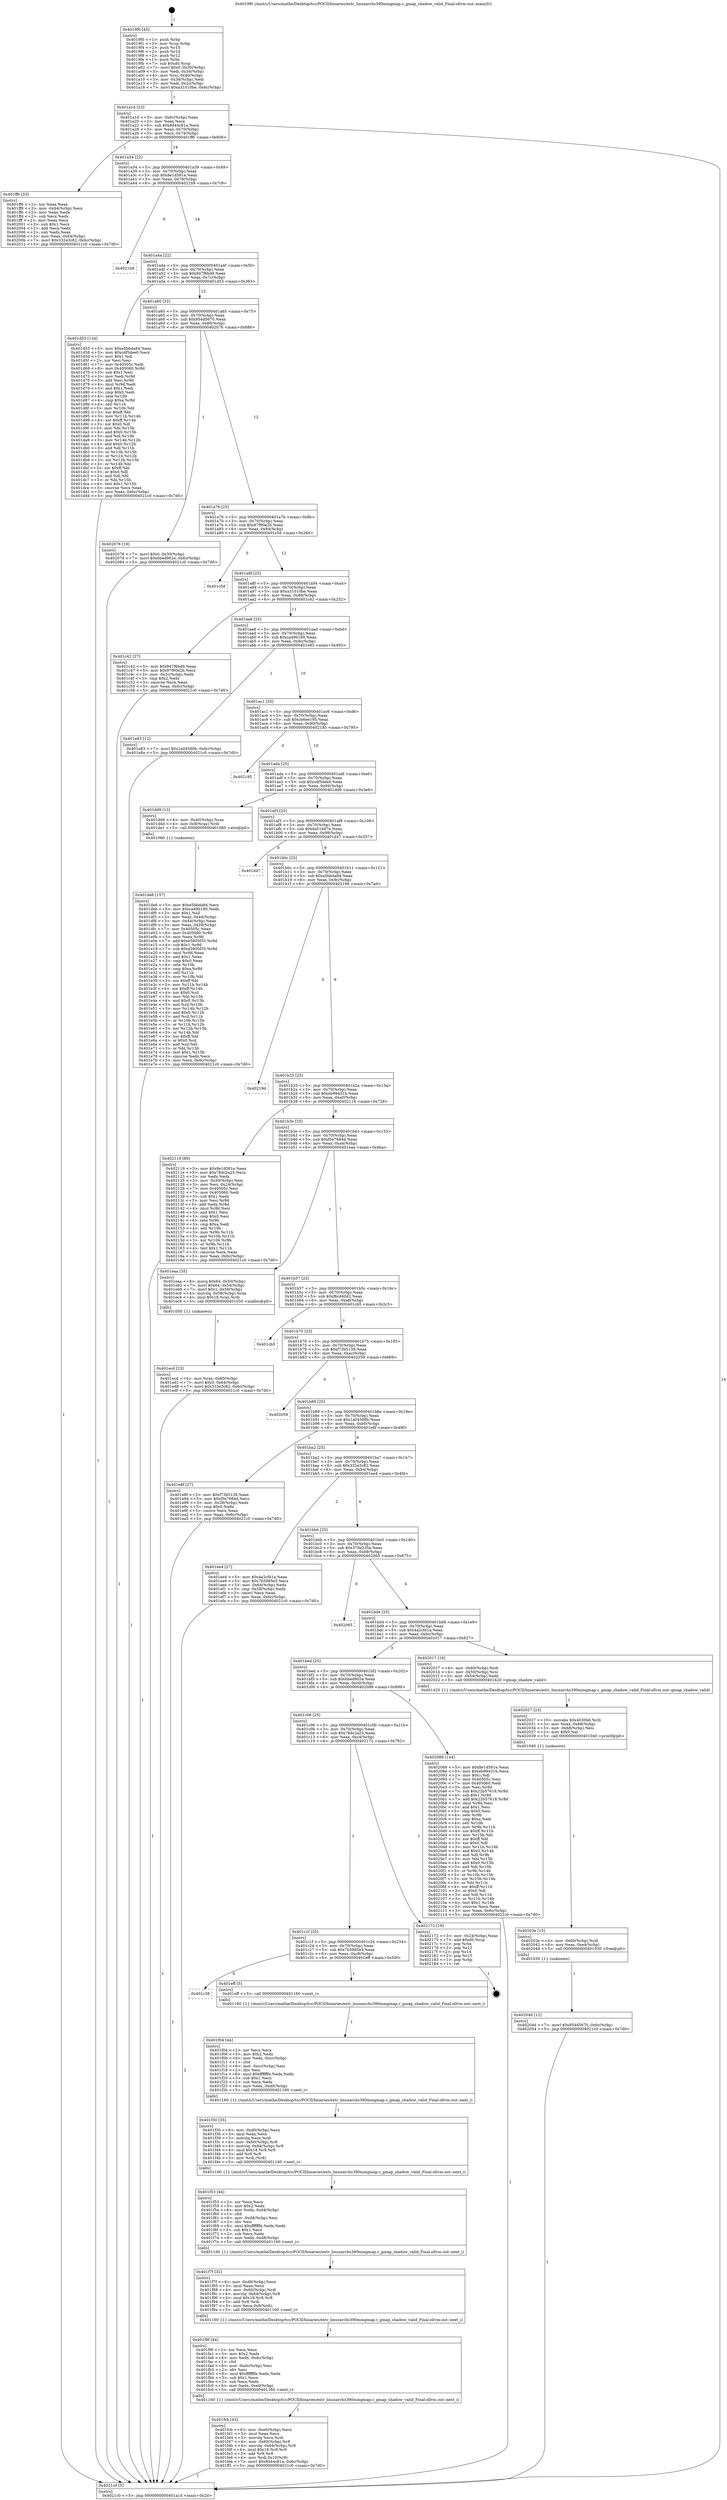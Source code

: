digraph "0x4019f0" {
  label = "0x4019f0 (/mnt/c/Users/mathe/Desktop/tcc/POCII/binaries/extr_linuxarchs390mmgmap.c_gmap_shadow_valid_Final-ollvm.out::main(0))"
  labelloc = "t"
  node[shape=record]

  Entry [label="",width=0.3,height=0.3,shape=circle,fillcolor=black,style=filled]
  "0x401a1d" [label="{
     0x401a1d [23]\l
     | [instrs]\l
     &nbsp;&nbsp;0x401a1d \<+3\>: mov -0x6c(%rbp),%eax\l
     &nbsp;&nbsp;0x401a20 \<+2\>: mov %eax,%ecx\l
     &nbsp;&nbsp;0x401a22 \<+6\>: sub $0x8d44c81a,%ecx\l
     &nbsp;&nbsp;0x401a28 \<+3\>: mov %eax,-0x70(%rbp)\l
     &nbsp;&nbsp;0x401a2b \<+3\>: mov %ecx,-0x74(%rbp)\l
     &nbsp;&nbsp;0x401a2e \<+6\>: je 0000000000401ff6 \<main+0x606\>\l
  }"]
  "0x401ff6" [label="{
     0x401ff6 [33]\l
     | [instrs]\l
     &nbsp;&nbsp;0x401ff6 \<+2\>: xor %eax,%eax\l
     &nbsp;&nbsp;0x401ff8 \<+3\>: mov -0x64(%rbp),%ecx\l
     &nbsp;&nbsp;0x401ffb \<+2\>: mov %eax,%edx\l
     &nbsp;&nbsp;0x401ffd \<+2\>: sub %ecx,%edx\l
     &nbsp;&nbsp;0x401fff \<+2\>: mov %eax,%ecx\l
     &nbsp;&nbsp;0x402001 \<+3\>: sub $0x1,%ecx\l
     &nbsp;&nbsp;0x402004 \<+2\>: add %ecx,%edx\l
     &nbsp;&nbsp;0x402006 \<+2\>: sub %edx,%eax\l
     &nbsp;&nbsp;0x402008 \<+3\>: mov %eax,-0x64(%rbp)\l
     &nbsp;&nbsp;0x40200b \<+7\>: movl $0x332e3c82,-0x6c(%rbp)\l
     &nbsp;&nbsp;0x402012 \<+5\>: jmp 00000000004021c0 \<main+0x7d0\>\l
  }"]
  "0x401a34" [label="{
     0x401a34 [22]\l
     | [instrs]\l
     &nbsp;&nbsp;0x401a34 \<+5\>: jmp 0000000000401a39 \<main+0x49\>\l
     &nbsp;&nbsp;0x401a39 \<+3\>: mov -0x70(%rbp),%eax\l
     &nbsp;&nbsp;0x401a3c \<+5\>: sub $0x8e1d581e,%eax\l
     &nbsp;&nbsp;0x401a41 \<+3\>: mov %eax,-0x78(%rbp)\l
     &nbsp;&nbsp;0x401a44 \<+6\>: je 00000000004021b9 \<main+0x7c9\>\l
  }"]
  Exit [label="",width=0.3,height=0.3,shape=circle,fillcolor=black,style=filled,peripheries=2]
  "0x4021b9" [label="{
     0x4021b9\l
  }", style=dashed]
  "0x401a4a" [label="{
     0x401a4a [22]\l
     | [instrs]\l
     &nbsp;&nbsp;0x401a4a \<+5\>: jmp 0000000000401a4f \<main+0x5f\>\l
     &nbsp;&nbsp;0x401a4f \<+3\>: mov -0x70(%rbp),%eax\l
     &nbsp;&nbsp;0x401a52 \<+5\>: sub $0x947f6bd9,%eax\l
     &nbsp;&nbsp;0x401a57 \<+3\>: mov %eax,-0x7c(%rbp)\l
     &nbsp;&nbsp;0x401a5a \<+6\>: je 0000000000401d53 \<main+0x363\>\l
  }"]
  "0x40204d" [label="{
     0x40204d [12]\l
     | [instrs]\l
     &nbsp;&nbsp;0x40204d \<+7\>: movl $0x954d5670,-0x6c(%rbp)\l
     &nbsp;&nbsp;0x402054 \<+5\>: jmp 00000000004021c0 \<main+0x7d0\>\l
  }"]
  "0x401d53" [label="{
     0x401d53 [134]\l
     | [instrs]\l
     &nbsp;&nbsp;0x401d53 \<+5\>: mov $0xe5bbda84,%eax\l
     &nbsp;&nbsp;0x401d58 \<+5\>: mov $0xcdf5dee0,%ecx\l
     &nbsp;&nbsp;0x401d5d \<+2\>: mov $0x1,%dl\l
     &nbsp;&nbsp;0x401d5f \<+2\>: xor %esi,%esi\l
     &nbsp;&nbsp;0x401d61 \<+7\>: mov 0x40505c,%edi\l
     &nbsp;&nbsp;0x401d68 \<+8\>: mov 0x405060,%r8d\l
     &nbsp;&nbsp;0x401d70 \<+3\>: sub $0x1,%esi\l
     &nbsp;&nbsp;0x401d73 \<+3\>: mov %edi,%r9d\l
     &nbsp;&nbsp;0x401d76 \<+3\>: add %esi,%r9d\l
     &nbsp;&nbsp;0x401d79 \<+4\>: imul %r9d,%edi\l
     &nbsp;&nbsp;0x401d7d \<+3\>: and $0x1,%edi\l
     &nbsp;&nbsp;0x401d80 \<+3\>: cmp $0x0,%edi\l
     &nbsp;&nbsp;0x401d83 \<+4\>: sete %r10b\l
     &nbsp;&nbsp;0x401d87 \<+4\>: cmp $0xa,%r8d\l
     &nbsp;&nbsp;0x401d8b \<+4\>: setl %r11b\l
     &nbsp;&nbsp;0x401d8f \<+3\>: mov %r10b,%bl\l
     &nbsp;&nbsp;0x401d92 \<+3\>: xor $0xff,%bl\l
     &nbsp;&nbsp;0x401d95 \<+3\>: mov %r11b,%r14b\l
     &nbsp;&nbsp;0x401d98 \<+4\>: xor $0xff,%r14b\l
     &nbsp;&nbsp;0x401d9c \<+3\>: xor $0x0,%dl\l
     &nbsp;&nbsp;0x401d9f \<+3\>: mov %bl,%r15b\l
     &nbsp;&nbsp;0x401da2 \<+4\>: and $0x0,%r15b\l
     &nbsp;&nbsp;0x401da6 \<+3\>: and %dl,%r10b\l
     &nbsp;&nbsp;0x401da9 \<+3\>: mov %r14b,%r12b\l
     &nbsp;&nbsp;0x401dac \<+4\>: and $0x0,%r12b\l
     &nbsp;&nbsp;0x401db0 \<+3\>: and %dl,%r11b\l
     &nbsp;&nbsp;0x401db3 \<+3\>: or %r10b,%r15b\l
     &nbsp;&nbsp;0x401db6 \<+3\>: or %r11b,%r12b\l
     &nbsp;&nbsp;0x401db9 \<+3\>: xor %r12b,%r15b\l
     &nbsp;&nbsp;0x401dbc \<+3\>: or %r14b,%bl\l
     &nbsp;&nbsp;0x401dbf \<+3\>: xor $0xff,%bl\l
     &nbsp;&nbsp;0x401dc2 \<+3\>: or $0x0,%dl\l
     &nbsp;&nbsp;0x401dc5 \<+2\>: and %dl,%bl\l
     &nbsp;&nbsp;0x401dc7 \<+3\>: or %bl,%r15b\l
     &nbsp;&nbsp;0x401dca \<+4\>: test $0x1,%r15b\l
     &nbsp;&nbsp;0x401dce \<+3\>: cmovne %ecx,%eax\l
     &nbsp;&nbsp;0x401dd1 \<+3\>: mov %eax,-0x6c(%rbp)\l
     &nbsp;&nbsp;0x401dd4 \<+5\>: jmp 00000000004021c0 \<main+0x7d0\>\l
  }"]
  "0x401a60" [label="{
     0x401a60 [22]\l
     | [instrs]\l
     &nbsp;&nbsp;0x401a60 \<+5\>: jmp 0000000000401a65 \<main+0x75\>\l
     &nbsp;&nbsp;0x401a65 \<+3\>: mov -0x70(%rbp),%eax\l
     &nbsp;&nbsp;0x401a68 \<+5\>: sub $0x954d5670,%eax\l
     &nbsp;&nbsp;0x401a6d \<+3\>: mov %eax,-0x80(%rbp)\l
     &nbsp;&nbsp;0x401a70 \<+6\>: je 0000000000402076 \<main+0x686\>\l
  }"]
  "0x40203e" [label="{
     0x40203e [15]\l
     | [instrs]\l
     &nbsp;&nbsp;0x40203e \<+4\>: mov -0x60(%rbp),%rdi\l
     &nbsp;&nbsp;0x402042 \<+6\>: mov %eax,-0xe4(%rbp)\l
     &nbsp;&nbsp;0x402048 \<+5\>: call 0000000000401030 \<free@plt\>\l
     | [calls]\l
     &nbsp;&nbsp;0x401030 \{1\} (unknown)\l
  }"]
  "0x402076" [label="{
     0x402076 [19]\l
     | [instrs]\l
     &nbsp;&nbsp;0x402076 \<+7\>: movl $0x0,-0x30(%rbp)\l
     &nbsp;&nbsp;0x40207d \<+7\>: movl $0x6bed902e,-0x6c(%rbp)\l
     &nbsp;&nbsp;0x402084 \<+5\>: jmp 00000000004021c0 \<main+0x7d0\>\l
  }"]
  "0x401a76" [label="{
     0x401a76 [25]\l
     | [instrs]\l
     &nbsp;&nbsp;0x401a76 \<+5\>: jmp 0000000000401a7b \<main+0x8b\>\l
     &nbsp;&nbsp;0x401a7b \<+3\>: mov -0x70(%rbp),%eax\l
     &nbsp;&nbsp;0x401a7e \<+5\>: sub $0x97f90e2b,%eax\l
     &nbsp;&nbsp;0x401a83 \<+6\>: mov %eax,-0x84(%rbp)\l
     &nbsp;&nbsp;0x401a89 \<+6\>: je 0000000000401c5d \<main+0x26d\>\l
  }"]
  "0x402027" [label="{
     0x402027 [23]\l
     | [instrs]\l
     &nbsp;&nbsp;0x402027 \<+10\>: movabs $0x4030b6,%rdi\l
     &nbsp;&nbsp;0x402031 \<+3\>: mov %eax,-0x68(%rbp)\l
     &nbsp;&nbsp;0x402034 \<+3\>: mov -0x68(%rbp),%esi\l
     &nbsp;&nbsp;0x402037 \<+2\>: mov $0x0,%al\l
     &nbsp;&nbsp;0x402039 \<+5\>: call 0000000000401040 \<printf@plt\>\l
     | [calls]\l
     &nbsp;&nbsp;0x401040 \{1\} (unknown)\l
  }"]
  "0x401c5d" [label="{
     0x401c5d\l
  }", style=dashed]
  "0x401a8f" [label="{
     0x401a8f [25]\l
     | [instrs]\l
     &nbsp;&nbsp;0x401a8f \<+5\>: jmp 0000000000401a94 \<main+0xa4\>\l
     &nbsp;&nbsp;0x401a94 \<+3\>: mov -0x70(%rbp),%eax\l
     &nbsp;&nbsp;0x401a97 \<+5\>: sub $0xa31010be,%eax\l
     &nbsp;&nbsp;0x401a9c \<+6\>: mov %eax,-0x88(%rbp)\l
     &nbsp;&nbsp;0x401aa2 \<+6\>: je 0000000000401c42 \<main+0x252\>\l
  }"]
  "0x401fcb" [label="{
     0x401fcb [43]\l
     | [instrs]\l
     &nbsp;&nbsp;0x401fcb \<+6\>: mov -0xe0(%rbp),%ecx\l
     &nbsp;&nbsp;0x401fd1 \<+3\>: imul %eax,%ecx\l
     &nbsp;&nbsp;0x401fd4 \<+3\>: movslq %ecx,%rdi\l
     &nbsp;&nbsp;0x401fd7 \<+4\>: mov -0x60(%rbp),%r8\l
     &nbsp;&nbsp;0x401fdb \<+4\>: movslq -0x64(%rbp),%r9\l
     &nbsp;&nbsp;0x401fdf \<+4\>: imul $0x18,%r9,%r9\l
     &nbsp;&nbsp;0x401fe3 \<+3\>: add %r9,%r8\l
     &nbsp;&nbsp;0x401fe6 \<+4\>: mov %rdi,0x10(%r8)\l
     &nbsp;&nbsp;0x401fea \<+7\>: movl $0x8d44c81a,-0x6c(%rbp)\l
     &nbsp;&nbsp;0x401ff1 \<+5\>: jmp 00000000004021c0 \<main+0x7d0\>\l
  }"]
  "0x401c42" [label="{
     0x401c42 [27]\l
     | [instrs]\l
     &nbsp;&nbsp;0x401c42 \<+5\>: mov $0x947f6bd9,%eax\l
     &nbsp;&nbsp;0x401c47 \<+5\>: mov $0x97f90e2b,%ecx\l
     &nbsp;&nbsp;0x401c4c \<+3\>: mov -0x2c(%rbp),%edx\l
     &nbsp;&nbsp;0x401c4f \<+3\>: cmp $0x2,%edx\l
     &nbsp;&nbsp;0x401c52 \<+3\>: cmovne %ecx,%eax\l
     &nbsp;&nbsp;0x401c55 \<+3\>: mov %eax,-0x6c(%rbp)\l
     &nbsp;&nbsp;0x401c58 \<+5\>: jmp 00000000004021c0 \<main+0x7d0\>\l
  }"]
  "0x401aa8" [label="{
     0x401aa8 [25]\l
     | [instrs]\l
     &nbsp;&nbsp;0x401aa8 \<+5\>: jmp 0000000000401aad \<main+0xbd\>\l
     &nbsp;&nbsp;0x401aad \<+3\>: mov -0x70(%rbp),%eax\l
     &nbsp;&nbsp;0x401ab0 \<+5\>: sub $0xca49b180,%eax\l
     &nbsp;&nbsp;0x401ab5 \<+6\>: mov %eax,-0x8c(%rbp)\l
     &nbsp;&nbsp;0x401abb \<+6\>: je 0000000000401e83 \<main+0x493\>\l
  }"]
  "0x4021c0" [label="{
     0x4021c0 [5]\l
     | [instrs]\l
     &nbsp;&nbsp;0x4021c0 \<+5\>: jmp 0000000000401a1d \<main+0x2d\>\l
  }"]
  "0x4019f0" [label="{
     0x4019f0 [45]\l
     | [instrs]\l
     &nbsp;&nbsp;0x4019f0 \<+1\>: push %rbp\l
     &nbsp;&nbsp;0x4019f1 \<+3\>: mov %rsp,%rbp\l
     &nbsp;&nbsp;0x4019f4 \<+2\>: push %r15\l
     &nbsp;&nbsp;0x4019f6 \<+2\>: push %r14\l
     &nbsp;&nbsp;0x4019f8 \<+2\>: push %r12\l
     &nbsp;&nbsp;0x4019fa \<+1\>: push %rbx\l
     &nbsp;&nbsp;0x4019fb \<+7\>: sub $0xd0,%rsp\l
     &nbsp;&nbsp;0x401a02 \<+7\>: movl $0x0,-0x30(%rbp)\l
     &nbsp;&nbsp;0x401a09 \<+3\>: mov %edi,-0x34(%rbp)\l
     &nbsp;&nbsp;0x401a0c \<+4\>: mov %rsi,-0x40(%rbp)\l
     &nbsp;&nbsp;0x401a10 \<+3\>: mov -0x34(%rbp),%edi\l
     &nbsp;&nbsp;0x401a13 \<+3\>: mov %edi,-0x2c(%rbp)\l
     &nbsp;&nbsp;0x401a16 \<+7\>: movl $0xa31010be,-0x6c(%rbp)\l
  }"]
  "0x401f9f" [label="{
     0x401f9f [44]\l
     | [instrs]\l
     &nbsp;&nbsp;0x401f9f \<+2\>: xor %ecx,%ecx\l
     &nbsp;&nbsp;0x401fa1 \<+5\>: mov $0x2,%edx\l
     &nbsp;&nbsp;0x401fa6 \<+6\>: mov %edx,-0xdc(%rbp)\l
     &nbsp;&nbsp;0x401fac \<+1\>: cltd\l
     &nbsp;&nbsp;0x401fad \<+6\>: mov -0xdc(%rbp),%esi\l
     &nbsp;&nbsp;0x401fb3 \<+2\>: idiv %esi\l
     &nbsp;&nbsp;0x401fb5 \<+6\>: imul $0xfffffffe,%edx,%edx\l
     &nbsp;&nbsp;0x401fbb \<+3\>: sub $0x1,%ecx\l
     &nbsp;&nbsp;0x401fbe \<+2\>: sub %ecx,%edx\l
     &nbsp;&nbsp;0x401fc0 \<+6\>: mov %edx,-0xe0(%rbp)\l
     &nbsp;&nbsp;0x401fc6 \<+5\>: call 0000000000401160 \<next_i\>\l
     | [calls]\l
     &nbsp;&nbsp;0x401160 \{1\} (/mnt/c/Users/mathe/Desktop/tcc/POCII/binaries/extr_linuxarchs390mmgmap.c_gmap_shadow_valid_Final-ollvm.out::next_i)\l
  }"]
  "0x401e83" [label="{
     0x401e83 [12]\l
     | [instrs]\l
     &nbsp;&nbsp;0x401e83 \<+7\>: movl $0x1a04588b,-0x6c(%rbp)\l
     &nbsp;&nbsp;0x401e8a \<+5\>: jmp 00000000004021c0 \<main+0x7d0\>\l
  }"]
  "0x401ac1" [label="{
     0x401ac1 [25]\l
     | [instrs]\l
     &nbsp;&nbsp;0x401ac1 \<+5\>: jmp 0000000000401ac6 \<main+0xd6\>\l
     &nbsp;&nbsp;0x401ac6 \<+3\>: mov -0x70(%rbp),%eax\l
     &nbsp;&nbsp;0x401ac9 \<+5\>: sub $0xcb6ee195,%eax\l
     &nbsp;&nbsp;0x401ace \<+6\>: mov %eax,-0x90(%rbp)\l
     &nbsp;&nbsp;0x401ad4 \<+6\>: je 0000000000402185 \<main+0x795\>\l
  }"]
  "0x401f7f" [label="{
     0x401f7f [32]\l
     | [instrs]\l
     &nbsp;&nbsp;0x401f7f \<+6\>: mov -0xd8(%rbp),%ecx\l
     &nbsp;&nbsp;0x401f85 \<+3\>: imul %eax,%ecx\l
     &nbsp;&nbsp;0x401f88 \<+4\>: mov -0x60(%rbp),%rdi\l
     &nbsp;&nbsp;0x401f8c \<+4\>: movslq -0x64(%rbp),%r8\l
     &nbsp;&nbsp;0x401f90 \<+4\>: imul $0x18,%r8,%r8\l
     &nbsp;&nbsp;0x401f94 \<+3\>: add %r8,%rdi\l
     &nbsp;&nbsp;0x401f97 \<+3\>: mov %ecx,0x8(%rdi)\l
     &nbsp;&nbsp;0x401f9a \<+5\>: call 0000000000401160 \<next_i\>\l
     | [calls]\l
     &nbsp;&nbsp;0x401160 \{1\} (/mnt/c/Users/mathe/Desktop/tcc/POCII/binaries/extr_linuxarchs390mmgmap.c_gmap_shadow_valid_Final-ollvm.out::next_i)\l
  }"]
  "0x402185" [label="{
     0x402185\l
  }", style=dashed]
  "0x401ada" [label="{
     0x401ada [25]\l
     | [instrs]\l
     &nbsp;&nbsp;0x401ada \<+5\>: jmp 0000000000401adf \<main+0xef\>\l
     &nbsp;&nbsp;0x401adf \<+3\>: mov -0x70(%rbp),%eax\l
     &nbsp;&nbsp;0x401ae2 \<+5\>: sub $0xcdf5dee0,%eax\l
     &nbsp;&nbsp;0x401ae7 \<+6\>: mov %eax,-0x94(%rbp)\l
     &nbsp;&nbsp;0x401aed \<+6\>: je 0000000000401dd9 \<main+0x3e9\>\l
  }"]
  "0x401f53" [label="{
     0x401f53 [44]\l
     | [instrs]\l
     &nbsp;&nbsp;0x401f53 \<+2\>: xor %ecx,%ecx\l
     &nbsp;&nbsp;0x401f55 \<+5\>: mov $0x2,%edx\l
     &nbsp;&nbsp;0x401f5a \<+6\>: mov %edx,-0xd4(%rbp)\l
     &nbsp;&nbsp;0x401f60 \<+1\>: cltd\l
     &nbsp;&nbsp;0x401f61 \<+6\>: mov -0xd4(%rbp),%esi\l
     &nbsp;&nbsp;0x401f67 \<+2\>: idiv %esi\l
     &nbsp;&nbsp;0x401f69 \<+6\>: imul $0xfffffffe,%edx,%edx\l
     &nbsp;&nbsp;0x401f6f \<+3\>: sub $0x1,%ecx\l
     &nbsp;&nbsp;0x401f72 \<+2\>: sub %ecx,%edx\l
     &nbsp;&nbsp;0x401f74 \<+6\>: mov %edx,-0xd8(%rbp)\l
     &nbsp;&nbsp;0x401f7a \<+5\>: call 0000000000401160 \<next_i\>\l
     | [calls]\l
     &nbsp;&nbsp;0x401160 \{1\} (/mnt/c/Users/mathe/Desktop/tcc/POCII/binaries/extr_linuxarchs390mmgmap.c_gmap_shadow_valid_Final-ollvm.out::next_i)\l
  }"]
  "0x401dd9" [label="{
     0x401dd9 [13]\l
     | [instrs]\l
     &nbsp;&nbsp;0x401dd9 \<+4\>: mov -0x40(%rbp),%rax\l
     &nbsp;&nbsp;0x401ddd \<+4\>: mov 0x8(%rax),%rdi\l
     &nbsp;&nbsp;0x401de1 \<+5\>: call 0000000000401060 \<atoi@plt\>\l
     | [calls]\l
     &nbsp;&nbsp;0x401060 \{1\} (unknown)\l
  }"]
  "0x401af3" [label="{
     0x401af3 [25]\l
     | [instrs]\l
     &nbsp;&nbsp;0x401af3 \<+5\>: jmp 0000000000401af8 \<main+0x108\>\l
     &nbsp;&nbsp;0x401af8 \<+3\>: mov -0x70(%rbp),%eax\l
     &nbsp;&nbsp;0x401afb \<+5\>: sub $0xda514d7e,%eax\l
     &nbsp;&nbsp;0x401b00 \<+6\>: mov %eax,-0x98(%rbp)\l
     &nbsp;&nbsp;0x401b06 \<+6\>: je 0000000000401d47 \<main+0x357\>\l
  }"]
  "0x401de6" [label="{
     0x401de6 [157]\l
     | [instrs]\l
     &nbsp;&nbsp;0x401de6 \<+5\>: mov $0xe5bbda84,%ecx\l
     &nbsp;&nbsp;0x401deb \<+5\>: mov $0xca49b180,%edx\l
     &nbsp;&nbsp;0x401df0 \<+3\>: mov $0x1,%sil\l
     &nbsp;&nbsp;0x401df3 \<+3\>: mov %eax,-0x44(%rbp)\l
     &nbsp;&nbsp;0x401df6 \<+3\>: mov -0x44(%rbp),%eax\l
     &nbsp;&nbsp;0x401df9 \<+3\>: mov %eax,-0x28(%rbp)\l
     &nbsp;&nbsp;0x401dfc \<+7\>: mov 0x40505c,%eax\l
     &nbsp;&nbsp;0x401e03 \<+8\>: mov 0x405060,%r8d\l
     &nbsp;&nbsp;0x401e0b \<+3\>: mov %eax,%r9d\l
     &nbsp;&nbsp;0x401e0e \<+7\>: add $0xe5805f35,%r9d\l
     &nbsp;&nbsp;0x401e15 \<+4\>: sub $0x1,%r9d\l
     &nbsp;&nbsp;0x401e19 \<+7\>: sub $0xe5805f35,%r9d\l
     &nbsp;&nbsp;0x401e20 \<+4\>: imul %r9d,%eax\l
     &nbsp;&nbsp;0x401e24 \<+3\>: and $0x1,%eax\l
     &nbsp;&nbsp;0x401e27 \<+3\>: cmp $0x0,%eax\l
     &nbsp;&nbsp;0x401e2a \<+4\>: sete %r10b\l
     &nbsp;&nbsp;0x401e2e \<+4\>: cmp $0xa,%r8d\l
     &nbsp;&nbsp;0x401e32 \<+4\>: setl %r11b\l
     &nbsp;&nbsp;0x401e36 \<+3\>: mov %r10b,%bl\l
     &nbsp;&nbsp;0x401e39 \<+3\>: xor $0xff,%bl\l
     &nbsp;&nbsp;0x401e3c \<+3\>: mov %r11b,%r14b\l
     &nbsp;&nbsp;0x401e3f \<+4\>: xor $0xff,%r14b\l
     &nbsp;&nbsp;0x401e43 \<+4\>: xor $0x0,%sil\l
     &nbsp;&nbsp;0x401e47 \<+3\>: mov %bl,%r15b\l
     &nbsp;&nbsp;0x401e4a \<+4\>: and $0x0,%r15b\l
     &nbsp;&nbsp;0x401e4e \<+3\>: and %sil,%r10b\l
     &nbsp;&nbsp;0x401e51 \<+3\>: mov %r14b,%r12b\l
     &nbsp;&nbsp;0x401e54 \<+4\>: and $0x0,%r12b\l
     &nbsp;&nbsp;0x401e58 \<+3\>: and %sil,%r11b\l
     &nbsp;&nbsp;0x401e5b \<+3\>: or %r10b,%r15b\l
     &nbsp;&nbsp;0x401e5e \<+3\>: or %r11b,%r12b\l
     &nbsp;&nbsp;0x401e61 \<+3\>: xor %r12b,%r15b\l
     &nbsp;&nbsp;0x401e64 \<+3\>: or %r14b,%bl\l
     &nbsp;&nbsp;0x401e67 \<+3\>: xor $0xff,%bl\l
     &nbsp;&nbsp;0x401e6a \<+4\>: or $0x0,%sil\l
     &nbsp;&nbsp;0x401e6e \<+3\>: and %sil,%bl\l
     &nbsp;&nbsp;0x401e71 \<+3\>: or %bl,%r15b\l
     &nbsp;&nbsp;0x401e74 \<+4\>: test $0x1,%r15b\l
     &nbsp;&nbsp;0x401e78 \<+3\>: cmovne %edx,%ecx\l
     &nbsp;&nbsp;0x401e7b \<+3\>: mov %ecx,-0x6c(%rbp)\l
     &nbsp;&nbsp;0x401e7e \<+5\>: jmp 00000000004021c0 \<main+0x7d0\>\l
  }"]
  "0x401f30" [label="{
     0x401f30 [35]\l
     | [instrs]\l
     &nbsp;&nbsp;0x401f30 \<+6\>: mov -0xd0(%rbp),%ecx\l
     &nbsp;&nbsp;0x401f36 \<+3\>: imul %eax,%ecx\l
     &nbsp;&nbsp;0x401f39 \<+3\>: movslq %ecx,%rdi\l
     &nbsp;&nbsp;0x401f3c \<+4\>: mov -0x60(%rbp),%r8\l
     &nbsp;&nbsp;0x401f40 \<+4\>: movslq -0x64(%rbp),%r9\l
     &nbsp;&nbsp;0x401f44 \<+4\>: imul $0x18,%r9,%r9\l
     &nbsp;&nbsp;0x401f48 \<+3\>: add %r9,%r8\l
     &nbsp;&nbsp;0x401f4b \<+3\>: mov %rdi,(%r8)\l
     &nbsp;&nbsp;0x401f4e \<+5\>: call 0000000000401160 \<next_i\>\l
     | [calls]\l
     &nbsp;&nbsp;0x401160 \{1\} (/mnt/c/Users/mathe/Desktop/tcc/POCII/binaries/extr_linuxarchs390mmgmap.c_gmap_shadow_valid_Final-ollvm.out::next_i)\l
  }"]
  "0x401d47" [label="{
     0x401d47\l
  }", style=dashed]
  "0x401b0c" [label="{
     0x401b0c [25]\l
     | [instrs]\l
     &nbsp;&nbsp;0x401b0c \<+5\>: jmp 0000000000401b11 \<main+0x121\>\l
     &nbsp;&nbsp;0x401b11 \<+3\>: mov -0x70(%rbp),%eax\l
     &nbsp;&nbsp;0x401b14 \<+5\>: sub $0xe5bbda84,%eax\l
     &nbsp;&nbsp;0x401b19 \<+6\>: mov %eax,-0x9c(%rbp)\l
     &nbsp;&nbsp;0x401b1f \<+6\>: je 000000000040219d \<main+0x7ad\>\l
  }"]
  "0x401f04" [label="{
     0x401f04 [44]\l
     | [instrs]\l
     &nbsp;&nbsp;0x401f04 \<+2\>: xor %ecx,%ecx\l
     &nbsp;&nbsp;0x401f06 \<+5\>: mov $0x2,%edx\l
     &nbsp;&nbsp;0x401f0b \<+6\>: mov %edx,-0xcc(%rbp)\l
     &nbsp;&nbsp;0x401f11 \<+1\>: cltd\l
     &nbsp;&nbsp;0x401f12 \<+6\>: mov -0xcc(%rbp),%esi\l
     &nbsp;&nbsp;0x401f18 \<+2\>: idiv %esi\l
     &nbsp;&nbsp;0x401f1a \<+6\>: imul $0xfffffffe,%edx,%edx\l
     &nbsp;&nbsp;0x401f20 \<+3\>: sub $0x1,%ecx\l
     &nbsp;&nbsp;0x401f23 \<+2\>: sub %ecx,%edx\l
     &nbsp;&nbsp;0x401f25 \<+6\>: mov %edx,-0xd0(%rbp)\l
     &nbsp;&nbsp;0x401f2b \<+5\>: call 0000000000401160 \<next_i\>\l
     | [calls]\l
     &nbsp;&nbsp;0x401160 \{1\} (/mnt/c/Users/mathe/Desktop/tcc/POCII/binaries/extr_linuxarchs390mmgmap.c_gmap_shadow_valid_Final-ollvm.out::next_i)\l
  }"]
  "0x40219d" [label="{
     0x40219d\l
  }", style=dashed]
  "0x401b25" [label="{
     0x401b25 [25]\l
     | [instrs]\l
     &nbsp;&nbsp;0x401b25 \<+5\>: jmp 0000000000401b2a \<main+0x13a\>\l
     &nbsp;&nbsp;0x401b2a \<+3\>: mov -0x70(%rbp),%eax\l
     &nbsp;&nbsp;0x401b2d \<+5\>: sub $0xeb99431b,%eax\l
     &nbsp;&nbsp;0x401b32 \<+6\>: mov %eax,-0xa0(%rbp)\l
     &nbsp;&nbsp;0x401b38 \<+6\>: je 0000000000402119 \<main+0x729\>\l
  }"]
  "0x401c38" [label="{
     0x401c38\l
  }", style=dashed]
  "0x402119" [label="{
     0x402119 [89]\l
     | [instrs]\l
     &nbsp;&nbsp;0x402119 \<+5\>: mov $0x8e1d581e,%eax\l
     &nbsp;&nbsp;0x40211e \<+5\>: mov $0x78dc2a25,%ecx\l
     &nbsp;&nbsp;0x402123 \<+2\>: xor %edx,%edx\l
     &nbsp;&nbsp;0x402125 \<+3\>: mov -0x30(%rbp),%esi\l
     &nbsp;&nbsp;0x402128 \<+3\>: mov %esi,-0x24(%rbp)\l
     &nbsp;&nbsp;0x40212b \<+7\>: mov 0x40505c,%esi\l
     &nbsp;&nbsp;0x402132 \<+7\>: mov 0x405060,%edi\l
     &nbsp;&nbsp;0x402139 \<+3\>: sub $0x1,%edx\l
     &nbsp;&nbsp;0x40213c \<+3\>: mov %esi,%r8d\l
     &nbsp;&nbsp;0x40213f \<+3\>: add %edx,%r8d\l
     &nbsp;&nbsp;0x402142 \<+4\>: imul %r8d,%esi\l
     &nbsp;&nbsp;0x402146 \<+3\>: and $0x1,%esi\l
     &nbsp;&nbsp;0x402149 \<+3\>: cmp $0x0,%esi\l
     &nbsp;&nbsp;0x40214c \<+4\>: sete %r9b\l
     &nbsp;&nbsp;0x402150 \<+3\>: cmp $0xa,%edi\l
     &nbsp;&nbsp;0x402153 \<+4\>: setl %r10b\l
     &nbsp;&nbsp;0x402157 \<+3\>: mov %r9b,%r11b\l
     &nbsp;&nbsp;0x40215a \<+3\>: and %r10b,%r11b\l
     &nbsp;&nbsp;0x40215d \<+3\>: xor %r10b,%r9b\l
     &nbsp;&nbsp;0x402160 \<+3\>: or %r9b,%r11b\l
     &nbsp;&nbsp;0x402163 \<+4\>: test $0x1,%r11b\l
     &nbsp;&nbsp;0x402167 \<+3\>: cmovne %ecx,%eax\l
     &nbsp;&nbsp;0x40216a \<+3\>: mov %eax,-0x6c(%rbp)\l
     &nbsp;&nbsp;0x40216d \<+5\>: jmp 00000000004021c0 \<main+0x7d0\>\l
  }"]
  "0x401b3e" [label="{
     0x401b3e [25]\l
     | [instrs]\l
     &nbsp;&nbsp;0x401b3e \<+5\>: jmp 0000000000401b43 \<main+0x153\>\l
     &nbsp;&nbsp;0x401b43 \<+3\>: mov -0x70(%rbp),%eax\l
     &nbsp;&nbsp;0x401b46 \<+5\>: sub $0xf5e7684d,%eax\l
     &nbsp;&nbsp;0x401b4b \<+6\>: mov %eax,-0xa4(%rbp)\l
     &nbsp;&nbsp;0x401b51 \<+6\>: je 0000000000401eaa \<main+0x4ba\>\l
  }"]
  "0x401eff" [label="{
     0x401eff [5]\l
     | [instrs]\l
     &nbsp;&nbsp;0x401eff \<+5\>: call 0000000000401160 \<next_i\>\l
     | [calls]\l
     &nbsp;&nbsp;0x401160 \{1\} (/mnt/c/Users/mathe/Desktop/tcc/POCII/binaries/extr_linuxarchs390mmgmap.c_gmap_shadow_valid_Final-ollvm.out::next_i)\l
  }"]
  "0x401eaa" [label="{
     0x401eaa [35]\l
     | [instrs]\l
     &nbsp;&nbsp;0x401eaa \<+8\>: movq $0x64,-0x50(%rbp)\l
     &nbsp;&nbsp;0x401eb2 \<+7\>: movl $0x64,-0x54(%rbp)\l
     &nbsp;&nbsp;0x401eb9 \<+7\>: movl $0x1,-0x58(%rbp)\l
     &nbsp;&nbsp;0x401ec0 \<+4\>: movslq -0x58(%rbp),%rax\l
     &nbsp;&nbsp;0x401ec4 \<+4\>: imul $0x18,%rax,%rdi\l
     &nbsp;&nbsp;0x401ec8 \<+5\>: call 0000000000401050 \<malloc@plt\>\l
     | [calls]\l
     &nbsp;&nbsp;0x401050 \{1\} (unknown)\l
  }"]
  "0x401b57" [label="{
     0x401b57 [25]\l
     | [instrs]\l
     &nbsp;&nbsp;0x401b57 \<+5\>: jmp 0000000000401b5c \<main+0x16c\>\l
     &nbsp;&nbsp;0x401b5c \<+3\>: mov -0x70(%rbp),%eax\l
     &nbsp;&nbsp;0x401b5f \<+5\>: sub $0xf6cd40d2,%eax\l
     &nbsp;&nbsp;0x401b64 \<+6\>: mov %eax,-0xa8(%rbp)\l
     &nbsp;&nbsp;0x401b6a \<+6\>: je 0000000000401cb5 \<main+0x2c5\>\l
  }"]
  "0x401c1f" [label="{
     0x401c1f [25]\l
     | [instrs]\l
     &nbsp;&nbsp;0x401c1f \<+5\>: jmp 0000000000401c24 \<main+0x234\>\l
     &nbsp;&nbsp;0x401c24 \<+3\>: mov -0x70(%rbp),%eax\l
     &nbsp;&nbsp;0x401c27 \<+5\>: sub $0x7b5985e3,%eax\l
     &nbsp;&nbsp;0x401c2c \<+6\>: mov %eax,-0xc8(%rbp)\l
     &nbsp;&nbsp;0x401c32 \<+6\>: je 0000000000401eff \<main+0x50f\>\l
  }"]
  "0x401cb5" [label="{
     0x401cb5\l
  }", style=dashed]
  "0x401b70" [label="{
     0x401b70 [25]\l
     | [instrs]\l
     &nbsp;&nbsp;0x401b70 \<+5\>: jmp 0000000000401b75 \<main+0x185\>\l
     &nbsp;&nbsp;0x401b75 \<+3\>: mov -0x70(%rbp),%eax\l
     &nbsp;&nbsp;0x401b78 \<+5\>: sub $0xf73b5139,%eax\l
     &nbsp;&nbsp;0x401b7d \<+6\>: mov %eax,-0xac(%rbp)\l
     &nbsp;&nbsp;0x401b83 \<+6\>: je 0000000000402059 \<main+0x669\>\l
  }"]
  "0x402172" [label="{
     0x402172 [19]\l
     | [instrs]\l
     &nbsp;&nbsp;0x402172 \<+3\>: mov -0x24(%rbp),%eax\l
     &nbsp;&nbsp;0x402175 \<+7\>: add $0xd0,%rsp\l
     &nbsp;&nbsp;0x40217c \<+1\>: pop %rbx\l
     &nbsp;&nbsp;0x40217d \<+2\>: pop %r12\l
     &nbsp;&nbsp;0x40217f \<+2\>: pop %r14\l
     &nbsp;&nbsp;0x402181 \<+2\>: pop %r15\l
     &nbsp;&nbsp;0x402183 \<+1\>: pop %rbp\l
     &nbsp;&nbsp;0x402184 \<+1\>: ret\l
  }"]
  "0x402059" [label="{
     0x402059\l
  }", style=dashed]
  "0x401b89" [label="{
     0x401b89 [25]\l
     | [instrs]\l
     &nbsp;&nbsp;0x401b89 \<+5\>: jmp 0000000000401b8e \<main+0x19e\>\l
     &nbsp;&nbsp;0x401b8e \<+3\>: mov -0x70(%rbp),%eax\l
     &nbsp;&nbsp;0x401b91 \<+5\>: sub $0x1a04588b,%eax\l
     &nbsp;&nbsp;0x401b96 \<+6\>: mov %eax,-0xb0(%rbp)\l
     &nbsp;&nbsp;0x401b9c \<+6\>: je 0000000000401e8f \<main+0x49f\>\l
  }"]
  "0x401c06" [label="{
     0x401c06 [25]\l
     | [instrs]\l
     &nbsp;&nbsp;0x401c06 \<+5\>: jmp 0000000000401c0b \<main+0x21b\>\l
     &nbsp;&nbsp;0x401c0b \<+3\>: mov -0x70(%rbp),%eax\l
     &nbsp;&nbsp;0x401c0e \<+5\>: sub $0x78dc2a25,%eax\l
     &nbsp;&nbsp;0x401c13 \<+6\>: mov %eax,-0xc4(%rbp)\l
     &nbsp;&nbsp;0x401c19 \<+6\>: je 0000000000402172 \<main+0x782\>\l
  }"]
  "0x401e8f" [label="{
     0x401e8f [27]\l
     | [instrs]\l
     &nbsp;&nbsp;0x401e8f \<+5\>: mov $0xf73b5139,%eax\l
     &nbsp;&nbsp;0x401e94 \<+5\>: mov $0xf5e7684d,%ecx\l
     &nbsp;&nbsp;0x401e99 \<+3\>: mov -0x28(%rbp),%edx\l
     &nbsp;&nbsp;0x401e9c \<+3\>: cmp $0x0,%edx\l
     &nbsp;&nbsp;0x401e9f \<+3\>: cmove %ecx,%eax\l
     &nbsp;&nbsp;0x401ea2 \<+3\>: mov %eax,-0x6c(%rbp)\l
     &nbsp;&nbsp;0x401ea5 \<+5\>: jmp 00000000004021c0 \<main+0x7d0\>\l
  }"]
  "0x401ba2" [label="{
     0x401ba2 [25]\l
     | [instrs]\l
     &nbsp;&nbsp;0x401ba2 \<+5\>: jmp 0000000000401ba7 \<main+0x1b7\>\l
     &nbsp;&nbsp;0x401ba7 \<+3\>: mov -0x70(%rbp),%eax\l
     &nbsp;&nbsp;0x401baa \<+5\>: sub $0x332e3c82,%eax\l
     &nbsp;&nbsp;0x401baf \<+6\>: mov %eax,-0xb4(%rbp)\l
     &nbsp;&nbsp;0x401bb5 \<+6\>: je 0000000000401ee4 \<main+0x4f4\>\l
  }"]
  "0x401ecd" [label="{
     0x401ecd [23]\l
     | [instrs]\l
     &nbsp;&nbsp;0x401ecd \<+4\>: mov %rax,-0x60(%rbp)\l
     &nbsp;&nbsp;0x401ed1 \<+7\>: movl $0x0,-0x64(%rbp)\l
     &nbsp;&nbsp;0x401ed8 \<+7\>: movl $0x332e3c82,-0x6c(%rbp)\l
     &nbsp;&nbsp;0x401edf \<+5\>: jmp 00000000004021c0 \<main+0x7d0\>\l
  }"]
  "0x402089" [label="{
     0x402089 [144]\l
     | [instrs]\l
     &nbsp;&nbsp;0x402089 \<+5\>: mov $0x8e1d581e,%eax\l
     &nbsp;&nbsp;0x40208e \<+5\>: mov $0xeb99431b,%ecx\l
     &nbsp;&nbsp;0x402093 \<+2\>: mov $0x1,%dl\l
     &nbsp;&nbsp;0x402095 \<+7\>: mov 0x40505c,%esi\l
     &nbsp;&nbsp;0x40209c \<+7\>: mov 0x405060,%edi\l
     &nbsp;&nbsp;0x4020a3 \<+3\>: mov %esi,%r8d\l
     &nbsp;&nbsp;0x4020a6 \<+7\>: sub $0x22b57618,%r8d\l
     &nbsp;&nbsp;0x4020ad \<+4\>: sub $0x1,%r8d\l
     &nbsp;&nbsp;0x4020b1 \<+7\>: add $0x22b57618,%r8d\l
     &nbsp;&nbsp;0x4020b8 \<+4\>: imul %r8d,%esi\l
     &nbsp;&nbsp;0x4020bc \<+3\>: and $0x1,%esi\l
     &nbsp;&nbsp;0x4020bf \<+3\>: cmp $0x0,%esi\l
     &nbsp;&nbsp;0x4020c2 \<+4\>: sete %r9b\l
     &nbsp;&nbsp;0x4020c6 \<+3\>: cmp $0xa,%edi\l
     &nbsp;&nbsp;0x4020c9 \<+4\>: setl %r10b\l
     &nbsp;&nbsp;0x4020cd \<+3\>: mov %r9b,%r11b\l
     &nbsp;&nbsp;0x4020d0 \<+4\>: xor $0xff,%r11b\l
     &nbsp;&nbsp;0x4020d4 \<+3\>: mov %r10b,%bl\l
     &nbsp;&nbsp;0x4020d7 \<+3\>: xor $0xff,%bl\l
     &nbsp;&nbsp;0x4020da \<+3\>: xor $0x0,%dl\l
     &nbsp;&nbsp;0x4020dd \<+3\>: mov %r11b,%r14b\l
     &nbsp;&nbsp;0x4020e0 \<+4\>: and $0x0,%r14b\l
     &nbsp;&nbsp;0x4020e4 \<+3\>: and %dl,%r9b\l
     &nbsp;&nbsp;0x4020e7 \<+3\>: mov %bl,%r15b\l
     &nbsp;&nbsp;0x4020ea \<+4\>: and $0x0,%r15b\l
     &nbsp;&nbsp;0x4020ee \<+3\>: and %dl,%r10b\l
     &nbsp;&nbsp;0x4020f1 \<+3\>: or %r9b,%r14b\l
     &nbsp;&nbsp;0x4020f4 \<+3\>: or %r10b,%r15b\l
     &nbsp;&nbsp;0x4020f7 \<+3\>: xor %r15b,%r14b\l
     &nbsp;&nbsp;0x4020fa \<+3\>: or %bl,%r11b\l
     &nbsp;&nbsp;0x4020fd \<+4\>: xor $0xff,%r11b\l
     &nbsp;&nbsp;0x402101 \<+3\>: or $0x0,%dl\l
     &nbsp;&nbsp;0x402104 \<+3\>: and %dl,%r11b\l
     &nbsp;&nbsp;0x402107 \<+3\>: or %r11b,%r14b\l
     &nbsp;&nbsp;0x40210a \<+4\>: test $0x1,%r14b\l
     &nbsp;&nbsp;0x40210e \<+3\>: cmovne %ecx,%eax\l
     &nbsp;&nbsp;0x402111 \<+3\>: mov %eax,-0x6c(%rbp)\l
     &nbsp;&nbsp;0x402114 \<+5\>: jmp 00000000004021c0 \<main+0x7d0\>\l
  }"]
  "0x401ee4" [label="{
     0x401ee4 [27]\l
     | [instrs]\l
     &nbsp;&nbsp;0x401ee4 \<+5\>: mov $0x4a2cfd1a,%eax\l
     &nbsp;&nbsp;0x401ee9 \<+5\>: mov $0x7b5985e3,%ecx\l
     &nbsp;&nbsp;0x401eee \<+3\>: mov -0x64(%rbp),%edx\l
     &nbsp;&nbsp;0x401ef1 \<+3\>: cmp -0x58(%rbp),%edx\l
     &nbsp;&nbsp;0x401ef4 \<+3\>: cmovl %ecx,%eax\l
     &nbsp;&nbsp;0x401ef7 \<+3\>: mov %eax,-0x6c(%rbp)\l
     &nbsp;&nbsp;0x401efa \<+5\>: jmp 00000000004021c0 \<main+0x7d0\>\l
  }"]
  "0x401bbb" [label="{
     0x401bbb [25]\l
     | [instrs]\l
     &nbsp;&nbsp;0x401bbb \<+5\>: jmp 0000000000401bc0 \<main+0x1d0\>\l
     &nbsp;&nbsp;0x401bc0 \<+3\>: mov -0x70(%rbp),%eax\l
     &nbsp;&nbsp;0x401bc3 \<+5\>: sub $0x370e235a,%eax\l
     &nbsp;&nbsp;0x401bc8 \<+6\>: mov %eax,-0xb8(%rbp)\l
     &nbsp;&nbsp;0x401bce \<+6\>: je 0000000000402065 \<main+0x675\>\l
  }"]
  "0x401bed" [label="{
     0x401bed [25]\l
     | [instrs]\l
     &nbsp;&nbsp;0x401bed \<+5\>: jmp 0000000000401bf2 \<main+0x202\>\l
     &nbsp;&nbsp;0x401bf2 \<+3\>: mov -0x70(%rbp),%eax\l
     &nbsp;&nbsp;0x401bf5 \<+5\>: sub $0x6bed902e,%eax\l
     &nbsp;&nbsp;0x401bfa \<+6\>: mov %eax,-0xc0(%rbp)\l
     &nbsp;&nbsp;0x401c00 \<+6\>: je 0000000000402089 \<main+0x699\>\l
  }"]
  "0x402065" [label="{
     0x402065\l
  }", style=dashed]
  "0x401bd4" [label="{
     0x401bd4 [25]\l
     | [instrs]\l
     &nbsp;&nbsp;0x401bd4 \<+5\>: jmp 0000000000401bd9 \<main+0x1e9\>\l
     &nbsp;&nbsp;0x401bd9 \<+3\>: mov -0x70(%rbp),%eax\l
     &nbsp;&nbsp;0x401bdc \<+5\>: sub $0x4a2cfd1a,%eax\l
     &nbsp;&nbsp;0x401be1 \<+6\>: mov %eax,-0xbc(%rbp)\l
     &nbsp;&nbsp;0x401be7 \<+6\>: je 0000000000402017 \<main+0x627\>\l
  }"]
  "0x402017" [label="{
     0x402017 [16]\l
     | [instrs]\l
     &nbsp;&nbsp;0x402017 \<+4\>: mov -0x60(%rbp),%rdi\l
     &nbsp;&nbsp;0x40201b \<+4\>: mov -0x50(%rbp),%rsi\l
     &nbsp;&nbsp;0x40201f \<+3\>: mov -0x54(%rbp),%edx\l
     &nbsp;&nbsp;0x402022 \<+5\>: call 0000000000401420 \<gmap_shadow_valid\>\l
     | [calls]\l
     &nbsp;&nbsp;0x401420 \{1\} (/mnt/c/Users/mathe/Desktop/tcc/POCII/binaries/extr_linuxarchs390mmgmap.c_gmap_shadow_valid_Final-ollvm.out::gmap_shadow_valid)\l
  }"]
  Entry -> "0x4019f0" [label=" 1"]
  "0x401a1d" -> "0x401ff6" [label=" 1"]
  "0x401a1d" -> "0x401a34" [label=" 14"]
  "0x402172" -> Exit [label=" 1"]
  "0x401a34" -> "0x4021b9" [label=" 0"]
  "0x401a34" -> "0x401a4a" [label=" 14"]
  "0x402119" -> "0x4021c0" [label=" 1"]
  "0x401a4a" -> "0x401d53" [label=" 1"]
  "0x401a4a" -> "0x401a60" [label=" 13"]
  "0x402089" -> "0x4021c0" [label=" 1"]
  "0x401a60" -> "0x402076" [label=" 1"]
  "0x401a60" -> "0x401a76" [label=" 12"]
  "0x402076" -> "0x4021c0" [label=" 1"]
  "0x401a76" -> "0x401c5d" [label=" 0"]
  "0x401a76" -> "0x401a8f" [label=" 12"]
  "0x40204d" -> "0x4021c0" [label=" 1"]
  "0x401a8f" -> "0x401c42" [label=" 1"]
  "0x401a8f" -> "0x401aa8" [label=" 11"]
  "0x401c42" -> "0x4021c0" [label=" 1"]
  "0x4019f0" -> "0x401a1d" [label=" 1"]
  "0x4021c0" -> "0x401a1d" [label=" 14"]
  "0x401d53" -> "0x4021c0" [label=" 1"]
  "0x40203e" -> "0x40204d" [label=" 1"]
  "0x401aa8" -> "0x401e83" [label=" 1"]
  "0x401aa8" -> "0x401ac1" [label=" 10"]
  "0x402027" -> "0x40203e" [label=" 1"]
  "0x401ac1" -> "0x402185" [label=" 0"]
  "0x401ac1" -> "0x401ada" [label=" 10"]
  "0x402017" -> "0x402027" [label=" 1"]
  "0x401ada" -> "0x401dd9" [label=" 1"]
  "0x401ada" -> "0x401af3" [label=" 9"]
  "0x401dd9" -> "0x401de6" [label=" 1"]
  "0x401de6" -> "0x4021c0" [label=" 1"]
  "0x401e83" -> "0x4021c0" [label=" 1"]
  "0x401ff6" -> "0x4021c0" [label=" 1"]
  "0x401af3" -> "0x401d47" [label=" 0"]
  "0x401af3" -> "0x401b0c" [label=" 9"]
  "0x401fcb" -> "0x4021c0" [label=" 1"]
  "0x401b0c" -> "0x40219d" [label=" 0"]
  "0x401b0c" -> "0x401b25" [label=" 9"]
  "0x401f9f" -> "0x401fcb" [label=" 1"]
  "0x401b25" -> "0x402119" [label=" 1"]
  "0x401b25" -> "0x401b3e" [label=" 8"]
  "0x401f7f" -> "0x401f9f" [label=" 1"]
  "0x401b3e" -> "0x401eaa" [label=" 1"]
  "0x401b3e" -> "0x401b57" [label=" 7"]
  "0x401f53" -> "0x401f7f" [label=" 1"]
  "0x401b57" -> "0x401cb5" [label=" 0"]
  "0x401b57" -> "0x401b70" [label=" 7"]
  "0x401f04" -> "0x401f30" [label=" 1"]
  "0x401b70" -> "0x402059" [label=" 0"]
  "0x401b70" -> "0x401b89" [label=" 7"]
  "0x401eff" -> "0x401f04" [label=" 1"]
  "0x401b89" -> "0x401e8f" [label=" 1"]
  "0x401b89" -> "0x401ba2" [label=" 6"]
  "0x401e8f" -> "0x4021c0" [label=" 1"]
  "0x401eaa" -> "0x401ecd" [label=" 1"]
  "0x401ecd" -> "0x4021c0" [label=" 1"]
  "0x401c1f" -> "0x401eff" [label=" 1"]
  "0x401ba2" -> "0x401ee4" [label=" 2"]
  "0x401ba2" -> "0x401bbb" [label=" 4"]
  "0x401ee4" -> "0x4021c0" [label=" 2"]
  "0x401f30" -> "0x401f53" [label=" 1"]
  "0x401bbb" -> "0x402065" [label=" 0"]
  "0x401bbb" -> "0x401bd4" [label=" 4"]
  "0x401c06" -> "0x402172" [label=" 1"]
  "0x401bd4" -> "0x402017" [label=" 1"]
  "0x401bd4" -> "0x401bed" [label=" 3"]
  "0x401c06" -> "0x401c1f" [label=" 1"]
  "0x401bed" -> "0x402089" [label=" 1"]
  "0x401bed" -> "0x401c06" [label=" 2"]
  "0x401c1f" -> "0x401c38" [label=" 0"]
}
